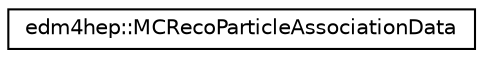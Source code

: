 digraph "Graphical Class Hierarchy"
{
 // LATEX_PDF_SIZE
  edge [fontname="Helvetica",fontsize="10",labelfontname="Helvetica",labelfontsize="10"];
  node [fontname="Helvetica",fontsize="10",shape=record];
  rankdir="LR";
  Node0 [label="edm4hep::MCRecoParticleAssociationData",height=0.2,width=0.4,color="black", fillcolor="white", style="filled",URL="$classedm4hep_1_1_m_c_reco_particle_association_data.html",tooltip="Used to keep track of the correspondence between MC and reconstructed particles."];
}
